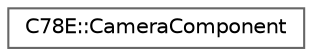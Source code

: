 digraph "Graphical Class Hierarchy"
{
 // LATEX_PDF_SIZE
  bgcolor="transparent";
  edge [fontname=Helvetica,fontsize=10,labelfontname=Helvetica,labelfontsize=10];
  node [fontname=Helvetica,fontsize=10,shape=box,height=0.2,width=0.4];
  rankdir="LR";
  Node0 [id="Node000000",label="C78E::CameraComponent",height=0.2,width=0.4,color="grey40", fillcolor="white", style="filled",URL="$d6/db5/struct_c78_e_1_1_camera_component.html",tooltip=" "];
}
